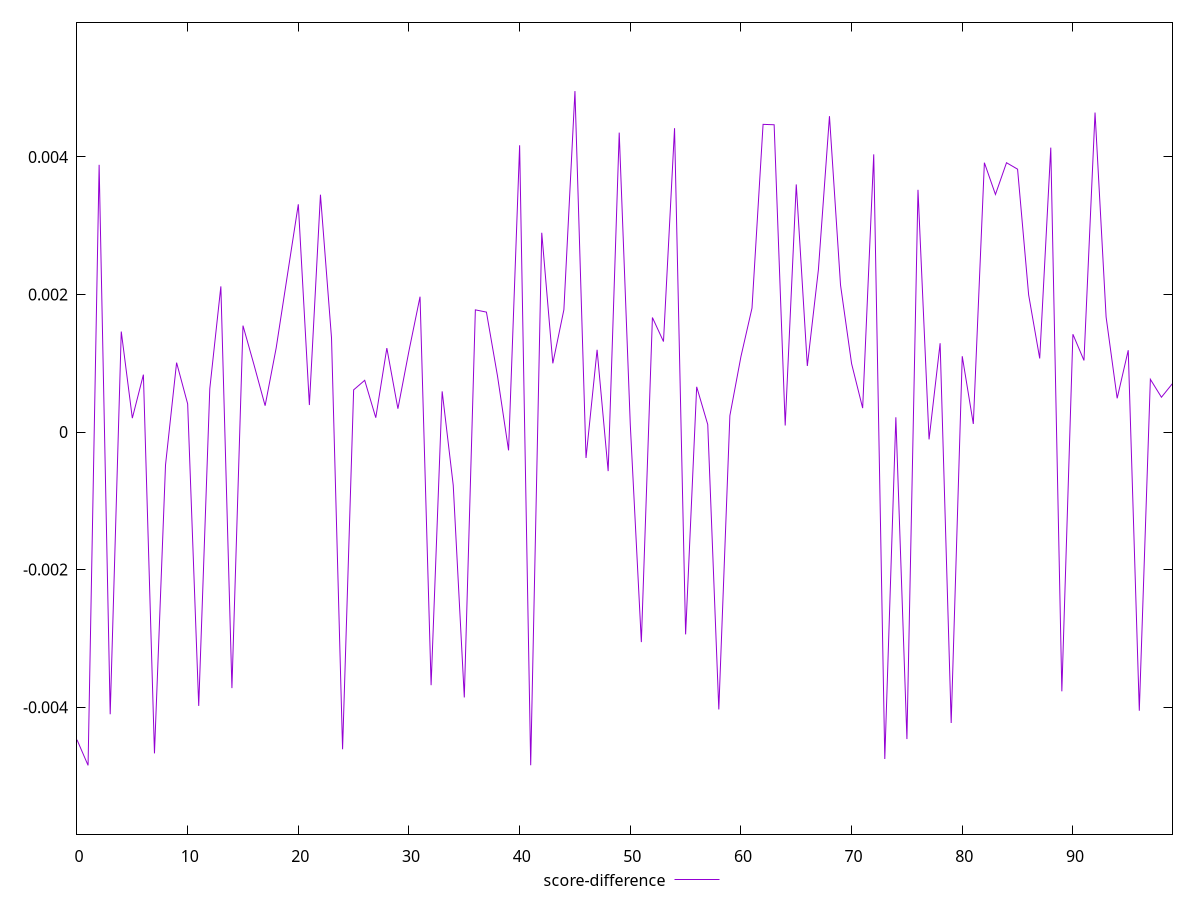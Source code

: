 reset

$scoreDifference <<EOF
0 -0.004474409374544797
1 -0.0048465573479217205
2 0.003884373554491116
3 -0.004103739791141092
4 0.0014605050728190294
5 0.0002014882240102267
6 0.0008339093822626875
7 -0.004672578246694314
8 -0.00047768820071325546
9 0.0010083249116998871
10 0.00040867924241994036
11 -0.003982358138308606
12 0.0006287947988683484
13 0.002117128672699309
14 -0.003723737418217188
15 0.0015466651147081345
16 0.0009741916257792749
17 0.0003824109504609874
18 0.0012222569926034765
19 0.0022672868095701126
20 0.003310481905214324
21 0.00039159257533860625
22 0.0034499662618902027
23 0.0013677005298833311
24 -0.0046129619704889935
25 0.0006126240116026693
26 0.0007514883823050988
27 0.00020800189233682875
28 0.0012198422082856375
29 0.0003383490935229272
30 0.0011797141529097388
31 0.00196695435475025
32 -0.0036814828431264157
33 0.0005907504809123942
34 -0.0007737153850603251
35 -0.0038593543971633393
36 0.0017757769145476665
37 0.0017431564434708946
38 0.0008137005637378625
39 -0.00026681737429035124
40 0.004168585026837701
41 -0.00484524676700171
42 0.002896879042020406
43 0.000998200297242846
44 0.0017782595334026041
45 0.00495669828816836
46 -0.00037789167545421165
47 0.0011953095171812755
48 -0.0005688237623610037
49 0.004352630399230284
50 0.00010876164309703285
51 -0.0030550264162276797
52 0.0016645015894498627
53 0.0013152312149327106
54 0.004417160792829389
55 -0.0029424472323746897
56 0.000656969940462826
57 0.0001088156525153039
58 -0.004033614495757232
59 0.00023703384615170187
60 0.0010964595789226816
61 0.0018016797888691372
62 0.004472883981430309
63 0.004467055406952802
64 0.00009412624045612716
65 0.0035993824696330945
66 0.0009599374995125087
67 0.002359093454472938
68 0.004591592979537151
69 0.002136335846035564
70 0.0009935656046500263
71 0.0003474367622584573
72 0.004036463497554932
73 -0.004754244383439854
74 0.00021412194568171117
75 -0.004464467822593132
76 0.0035212730732803177
77 -0.00010758143103928308
78 0.0012906517717123922
79 -0.004230688876312616
80 0.0011014120904377922
81 0.00011741383614305434
82 0.003915314191710317
83 0.0034536748312614662
84 0.003915084389717882
85 0.003821060466204562
86 0.0019934004044078746
87 0.0010694173338949842
88 0.004134217302744991
89 -0.003770181918227866
90 0.0014213423500661904
91 0.0010404142166833275
92 0.004644486899034961
93 0.001672543271352911
94 0.0004897619833785782
95 0.0011889574590492336
96 -0.004051981084426615
97 0.0007660648909244561
98 0.0005056329388115621
99 0.0007046331261451044
EOF

set key outside below
set xrange [0:99]
set yrange [-0.005846557347921721:0.00595669828816836]
set trange [-0.005846557347921721:0.00595669828816836]
set terminal svg size 640, 500 enhanced background rgb 'white'
set output "reprap/speed-index/samples/pages+cached+noexternal+noimg/score-difference/values.svg"

plot $scoreDifference title "score-difference" with line

reset

